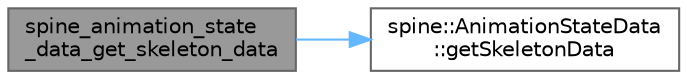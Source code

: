 digraph "spine_animation_state_data_get_skeleton_data"
{
 // LATEX_PDF_SIZE
  bgcolor="transparent";
  edge [fontname=Helvetica,fontsize=10,labelfontname=Helvetica,labelfontsize=10];
  node [fontname=Helvetica,fontsize=10,shape=box,height=0.2,width=0.4];
  rankdir="LR";
  Node1 [id="Node000001",label="spine_animation_state\l_data_get_skeleton_data",height=0.2,width=0.4,color="gray40", fillcolor="grey60", style="filled", fontcolor="black",tooltip=" "];
  Node1 -> Node2 [id="edge1_Node000001_Node000002",color="steelblue1",style="solid",tooltip=" "];
  Node2 [id="Node000002",label="spine::AnimationStateData\l::getSkeletonData",height=0.2,width=0.4,color="grey40", fillcolor="white", style="filled",URL="$classspine_1_1_animation_state_data.html#aa7feac3d95044f84088be3fdf65470ec",tooltip="The SkeletonData to look up animations when they are specified by name."];
}

